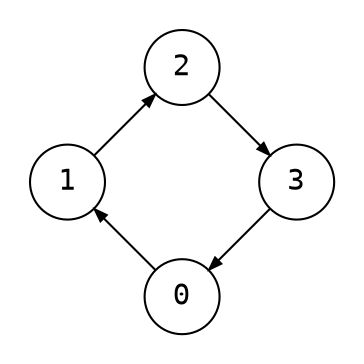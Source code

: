 digraph {
    node [shape=circle, fontname="monospace"; fixedsize=true, width="0.5"];
    edge [arrowsize=0.6];
    layout=circo;
    scale=0.8;
    pad=0.2;

    0 -> 1 -> 2 -> 3 -> 0;
}